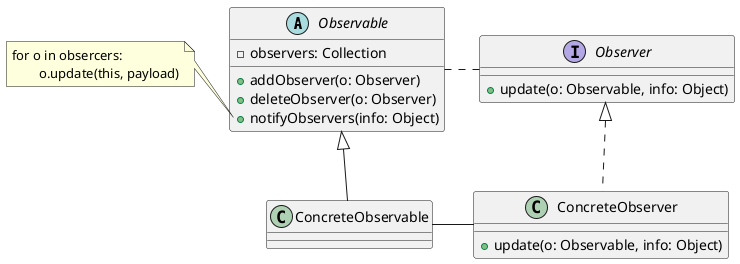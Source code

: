 @startuml
allow_mixing

abstract class Observable {
	- observers: Collection
	+ addObserver(o: Observer)
	+ deleteObserver(o: Observer)
	+ notifyObservers(info: Object)
}

note left of Observable::notifyObservers
	for o in obsercers:
		o.update(this, payload)
end note

class ConcreteObservable extends Observable

interface Observer {
	+ update(o: Observable, info: Object)
}

class ConcreteObserver implements Observer {
	+ update(o: Observable, info: Object)
}

Observable .right. Observer
ConcreteObservable -right- ConcreteObserver

@enduml
